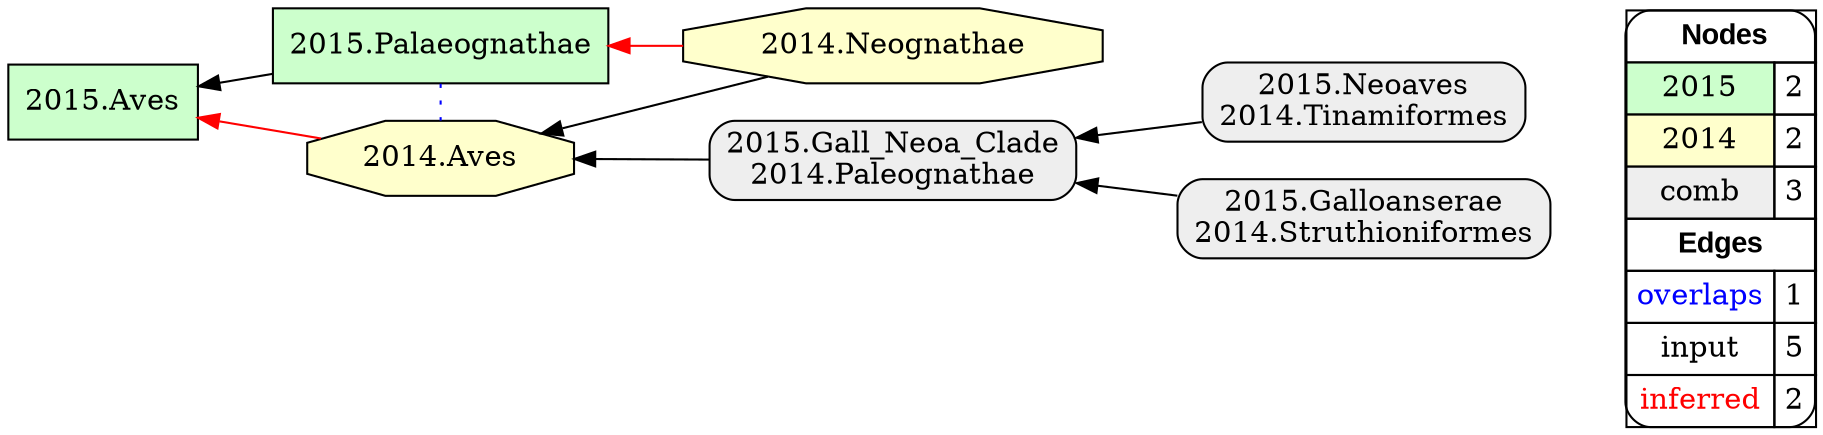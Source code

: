 digraph{
rankdir=RL
node[shape=box style=filled fillcolor="#CCFFCC"] 
"2015.Palaeognathae"
"2015.Aves"
node[shape=octagon style=filled fillcolor="#FFFFCC"] 
"2014.Aves"
"2014.Neognathae"
node[shape=box style="filled,rounded" fillcolor="#EEEEEE"] 
"2015.Gall_Neoa_Clade\n2014.Paleognathae"
"2015.Neoaves\n2014.Tinamiformes"
"2015.Galloanserae\n2014.Struthioniformes"
edge[arrowhead=none style=dotted color="#0000FF" constraint=false penwidth=1]
"2015.Palaeognathae" -> "2014.Aves"
edge[arrowhead=normal style=solid color="#000000" constraint=true penwidth=1]
"2015.Gall_Neoa_Clade\n2014.Paleognathae" -> "2014.Aves"
"2015.Galloanserae\n2014.Struthioniformes" -> "2015.Gall_Neoa_Clade\n2014.Paleognathae"
"2015.Neoaves\n2014.Tinamiformes" -> "2015.Gall_Neoa_Clade\n2014.Paleognathae"
"2015.Palaeognathae" -> "2015.Aves"
"2014.Neognathae" -> "2014.Aves"
edge[arrowhead=normal style=solid color="#FF0000" constraint=true penwidth=1]
"2014.Aves" -> "2015.Aves"
"2014.Neognathae" -> "2015.Palaeognathae"
edge[arrowhead=normal style=dotted color="#000000" constraint=true penwidth=1]
node[shape=box] 
{rank=source Legend [fillcolor= white margin=0 label=< 
 <TABLE BORDER="0" CELLBORDER="1" CELLSPACING="0" CELLPADDING="4"> 
<TR> <TD COLSPAN="2"><font face="Arial Black"> Nodes</font></TD> </TR> 
<TR> 
 <TD bgcolor="#CCFFCC">2015</TD> 
 <TD>2</TD> 
 </TR> 
<TR> 
 <TD bgcolor="#FFFFCC">2014</TD> 
 <TD>2</TD> 
 </TR> 
<TR> 
 <TD bgcolor="#EEEEEE">comb</TD> 
 <TD>3</TD> 
 </TR> 
<TR> <TD COLSPAN="2"><font face = "Arial Black"> Edges </font></TD> </TR> 
<TR> 
 <TD><font color ="#0000FF">overlaps</font></TD> 
 <TD>1</TD> 
 </TR> 
<TR> 
 <TD><font color ="#000000">input</font></TD> 
 <TD>5</TD> 
 </TR> 
<TR> 
 <TD><font color ="#FF0000">inferred</font></TD> 
 <TD>2</TD> 
 </TR> 
</TABLE> 
 >] } 
}
